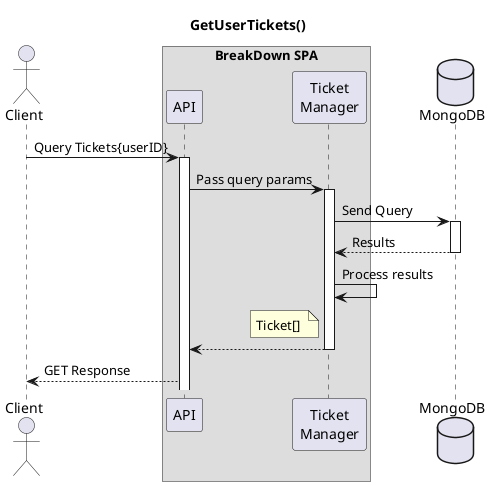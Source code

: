 @startuml GetUserTickets Sequence
title GetUserTickets()

actor Client

box "BreakDown SPA" 
    participant API
    participant "Ticket\nManager" as TicketMan
end box

Client -> API: Query Tickets{userID}
activate API

API -> TicketMan : Pass query params 
activate TicketMan
database MongoDB

TicketMan -> MongoDB: Send Query
activate MongoDB
return Results
TicketMan -> TicketMan : Process results
note left of TicketMan
	Ticket[] 
end note
API <-- TicketMan : 

deactivate TicketMan
Client <-- API: GET Response
@enduml




@startuml CreateTicket Sequence
title CreateTicket()

actor Client

box "BreakDown SPA" 
    participant API as "API\n Controller"
    participant "Ticket\nManager" as TicketMan
end box

database MongoDB

note right of Client
	TicketStub 
end note
Client -> API: 
activate API
API -> TicketMan : Pass stub
activate TicketMan
TicketMan -> TicketMan : Build ticket \n from stub

TicketMan -> MongoDB: Insert Ticket
activate MongoDB
TicketMan <-- MongoDB: Response
deactivate MongoDB
API <-- TicketMan : 
deactivate TicketMan
Client <-- API: POST Response
deactivate API
@enduml



@startuml ControllerAct_NewTicket
title New Ticket Activity
|API Controller|
start
: TicketStub provided by client;
|#AntiqueWhite|API Service|
if (Required info present)
    |API Controller|
    : Response: INVALID INPUT;
    end
else
    |API Service|
    : Build ticket; 
    : Insert ticket into DB;

endif
|API Controller|
: Response OK;
stop
@enduml